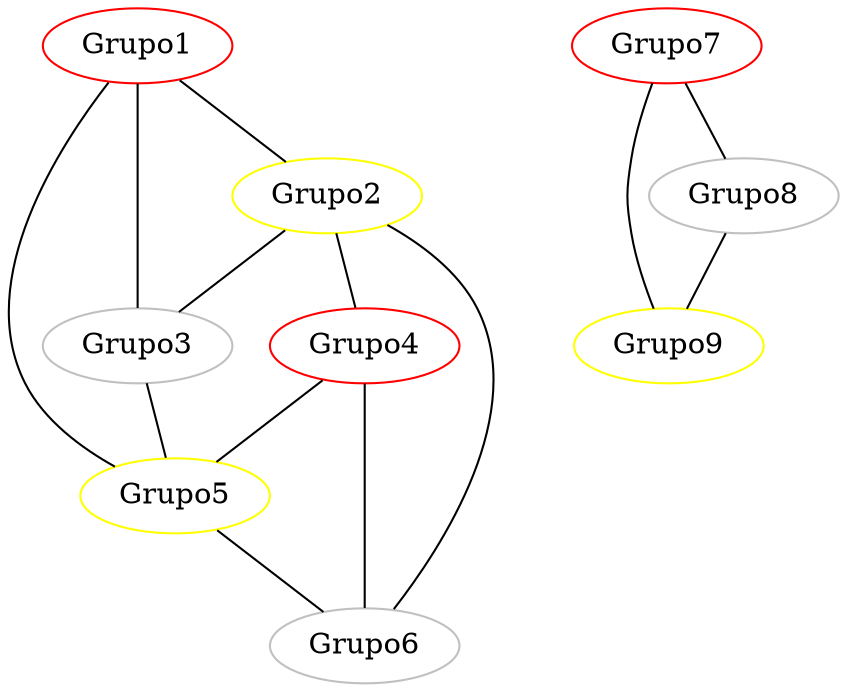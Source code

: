 strict graph G {
  1 [ color="red" label="Grupo1" ];
  2 [ color="yellow" label="Grupo2" ];
  3 [ color="gray" label="Grupo3" ];
  4 [ color="yellow" label="Grupo5" ];
  5 [ color="red" label="Grupo4" ];
  6 [ color="gray" label="Grupo6" ];
  7 [ color="red" label="Grupo7" ];
  8 [ color="yellow" label="Grupo9" ];
  9 [ color="gray" label="Grupo8" ];
  1 -- 2 [ color="black" label="" ];
  2 -- 3 [ color="black" label="" ];
  3 -- 1 [ color="black" label="" ];
  3 -- 4 [ color="black" label="" ];
  4 -- 1 [ color="black" label="" ];
  2 -- 5 [ color="black" label="" ];
  5 -- 6 [ color="black" label="" ];
  6 -- 2 [ color="black" label="" ];
  5 -- 4 [ color="black" label="" ];
  4 -- 6 [ color="black" label="" ];
  7 -- 8 [ color="black" label="" ];
  9 -- 8 [ color="black" label="" ];
  7 -- 9 [ color="black" label="" ];
}
